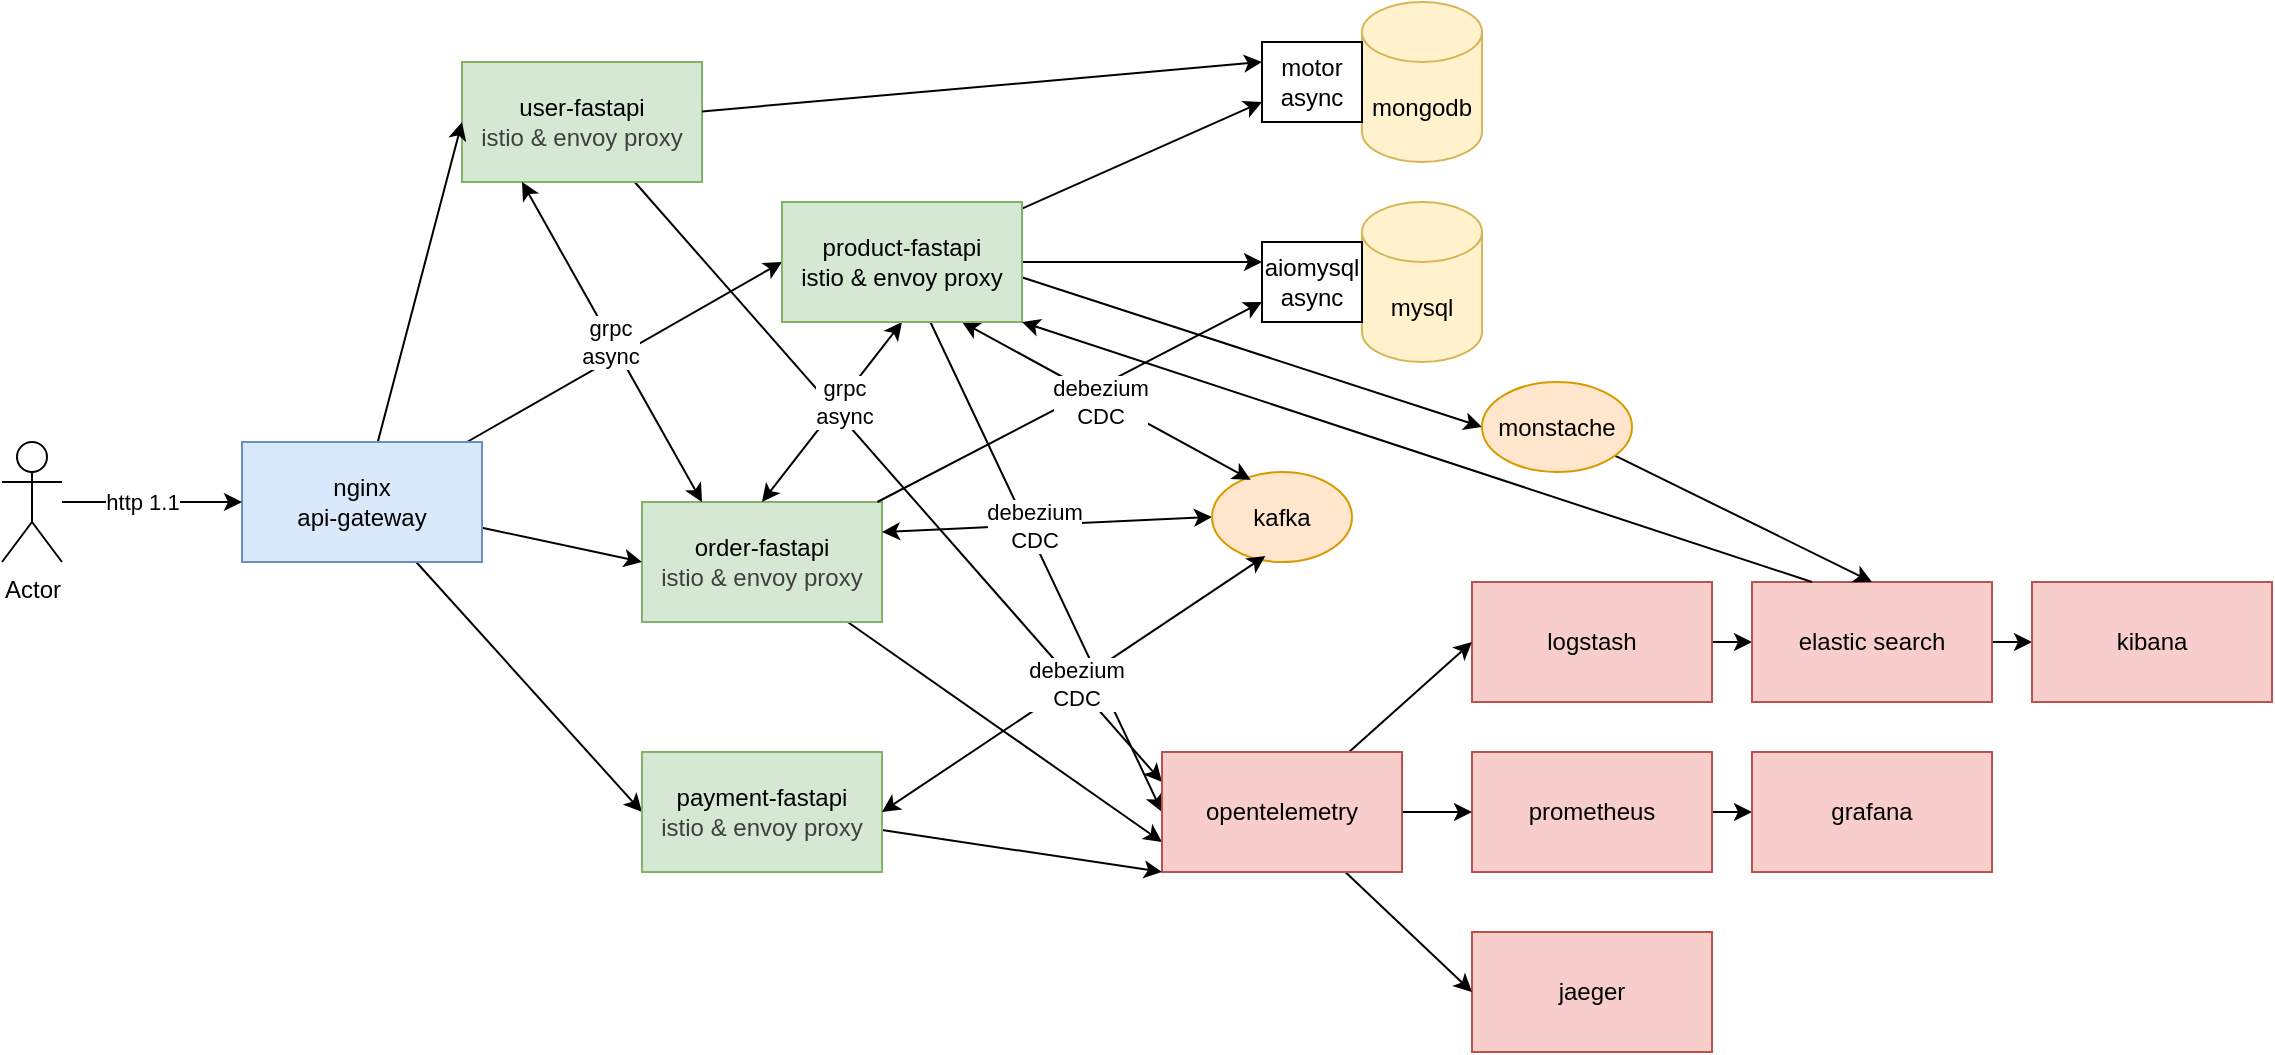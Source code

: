 <mxfile>
    <diagram id="F4_gZdsvj94s5OvQGudf" name="페이지-1">
        <mxGraphModel dx="1401" dy="1072" grid="1" gridSize="10" guides="1" tooltips="1" connect="1" arrows="1" fold="1" page="1" pageScale="1" pageWidth="827" pageHeight="1169" math="0" shadow="0">
            <root>
                <mxCell id="0"/>
                <mxCell id="1" parent="0"/>
                <mxCell id="2" value="mysql" style="shape=cylinder3;whiteSpace=wrap;html=1;boundedLbl=1;backgroundOutline=1;size=15;fillColor=#fff2cc;strokeColor=#d6b656;" parent="1" vertex="1">
                    <mxGeometry x="710" y="190" width="60" height="80" as="geometry"/>
                </mxCell>
                <mxCell id="3" value="mongodb" style="shape=cylinder3;whiteSpace=wrap;html=1;boundedLbl=1;backgroundOutline=1;size=15;fillColor=#fff2cc;strokeColor=#d6b656;" parent="1" vertex="1">
                    <mxGeometry x="710" y="90" width="60" height="80" as="geometry"/>
                </mxCell>
                <mxCell id="54" style="edgeStyle=none;html=1;entryX=0;entryY=0.25;entryDx=0;entryDy=0;" parent="1" source="5" target="51" edge="1">
                    <mxGeometry relative="1" as="geometry"/>
                </mxCell>
                <mxCell id="5" value="user-fastapi&lt;div&gt;&lt;span style=&quot;color: rgb(63, 63, 63);&quot;&gt;istio &amp;amp; envoy proxy&lt;/span&gt;&lt;/div&gt;" style="rounded=0;whiteSpace=wrap;html=1;fillColor=#d5e8d4;strokeColor=#82b366;" parent="1" vertex="1">
                    <mxGeometry x="260" y="120" width="120" height="60" as="geometry"/>
                </mxCell>
                <mxCell id="53" style="edgeStyle=none;html=1;entryX=0;entryY=0.75;entryDx=0;entryDy=0;" parent="1" source="6" target="51" edge="1">
                    <mxGeometry relative="1" as="geometry"/>
                </mxCell>
                <mxCell id="6" value="order-fastapi&lt;div&gt;&lt;span style=&quot;color: rgb(63, 63, 63);&quot;&gt;istio &amp;amp; envoy proxy&lt;/span&gt;&lt;/div&gt;" style="rounded=0;whiteSpace=wrap;html=1;fillColor=#d5e8d4;strokeColor=#82b366;" parent="1" vertex="1">
                    <mxGeometry x="350" y="340" width="120" height="60" as="geometry"/>
                </mxCell>
                <mxCell id="52" style="edgeStyle=none;html=1;entryX=0;entryY=0.5;entryDx=0;entryDy=0;" parent="1" source="7" target="51" edge="1">
                    <mxGeometry relative="1" as="geometry"/>
                </mxCell>
                <mxCell id="8" style="edgeStyle=none;html=1;entryX=0;entryY=0.25;entryDx=0;entryDy=0;" parent="1" source="5" target="48" edge="1">
                    <mxGeometry relative="1" as="geometry"/>
                </mxCell>
                <mxCell id="9" style="edgeStyle=none;html=1;entryX=0;entryY=0.75;entryDx=0;entryDy=0;" parent="1" source="7" target="48" edge="1">
                    <mxGeometry relative="1" as="geometry"/>
                </mxCell>
                <mxCell id="10" style="edgeStyle=none;html=1;entryX=0;entryY=0.25;entryDx=0;entryDy=0;" parent="1" source="7" target="49" edge="1">
                    <mxGeometry relative="1" as="geometry"/>
                </mxCell>
                <mxCell id="11" style="edgeStyle=none;html=1;entryX=0;entryY=0.75;entryDx=0;entryDy=0;" parent="1" source="6" target="49" edge="1">
                    <mxGeometry relative="1" as="geometry"/>
                </mxCell>
                <mxCell id="13" style="edgeStyle=none;html=1;entryX=0;entryY=0.5;entryDx=0;entryDy=0;" parent="1" source="12" target="5" edge="1">
                    <mxGeometry relative="1" as="geometry"/>
                </mxCell>
                <mxCell id="15" style="edgeStyle=none;html=1;entryX=0;entryY=0.5;entryDx=0;entryDy=0;" parent="1" source="12" target="6" edge="1">
                    <mxGeometry relative="1" as="geometry"/>
                </mxCell>
                <mxCell id="71" style="edgeStyle=none;html=1;entryX=0;entryY=0.5;entryDx=0;entryDy=0;" parent="1" source="12" target="7" edge="1">
                    <mxGeometry relative="1" as="geometry"/>
                </mxCell>
                <mxCell id="72" style="edgeStyle=none;html=1;entryX=0;entryY=0.5;entryDx=0;entryDy=0;" parent="1" source="12" target="58" edge="1">
                    <mxGeometry relative="1" as="geometry"/>
                </mxCell>
                <mxCell id="12" value="nginx&lt;div&gt;api-gateway&lt;/div&gt;" style="rounded=0;whiteSpace=wrap;html=1;fillColor=#dae8fc;strokeColor=#6c8ebf;" parent="1" vertex="1">
                    <mxGeometry x="150" y="310" width="120" height="60" as="geometry"/>
                </mxCell>
                <mxCell id="17" style="edgeStyle=none;html=1;entryX=0;entryY=0.5;entryDx=0;entryDy=0;" parent="1" source="16" target="12" edge="1">
                    <mxGeometry relative="1" as="geometry"/>
                </mxCell>
                <mxCell id="30" value="http 1.1" style="edgeLabel;html=1;align=center;verticalAlign=middle;resizable=0;points=[];" parent="17" vertex="1" connectable="0">
                    <mxGeometry x="-0.365" relative="1" as="geometry">
                        <mxPoint x="11" as="offset"/>
                    </mxGeometry>
                </mxCell>
                <mxCell id="16" value="Actor" style="shape=umlActor;verticalLabelPosition=bottom;verticalAlign=top;html=1;outlineConnect=0;" parent="1" vertex="1">
                    <mxGeometry x="30" y="310" width="30" height="60" as="geometry"/>
                </mxCell>
                <mxCell id="25" style="edgeStyle=none;html=1;entryX=0;entryY=0.5;entryDx=0;entryDy=0;" parent="1" source="18" target="19" edge="1">
                    <mxGeometry relative="1" as="geometry"/>
                </mxCell>
                <mxCell id="18" value="logstash" style="rounded=0;whiteSpace=wrap;html=1;fillColor=#f8cecc;strokeColor=#b85450;" parent="1" vertex="1">
                    <mxGeometry x="765" y="380" width="120" height="60" as="geometry"/>
                </mxCell>
                <mxCell id="26" style="edgeStyle=none;html=1;" parent="1" source="19" target="20" edge="1">
                    <mxGeometry relative="1" as="geometry"/>
                </mxCell>
                <mxCell id="19" value="elastic search" style="rounded=0;whiteSpace=wrap;html=1;fillColor=#f8cecc;strokeColor=#b85450;" parent="1" vertex="1">
                    <mxGeometry x="905" y="380" width="120" height="60" as="geometry"/>
                </mxCell>
                <mxCell id="20" value="kibana" style="rounded=0;whiteSpace=wrap;html=1;fillColor=#f8cecc;strokeColor=#b85450;" parent="1" vertex="1">
                    <mxGeometry x="1045" y="380" width="120" height="60" as="geometry"/>
                </mxCell>
                <mxCell id="21" value="" style="endArrow=classic;startArrow=classic;html=1;entryX=0.5;entryY=1;entryDx=0;entryDy=0;exitX=0.5;exitY=0;exitDx=0;exitDy=0;" parent="1" source="6" target="7" edge="1">
                    <mxGeometry width="50" height="50" relative="1" as="geometry">
                        <mxPoint x="390" y="460" as="sourcePoint"/>
                        <mxPoint x="440" y="420" as="targetPoint"/>
                    </mxGeometry>
                </mxCell>
                <mxCell id="24" value="grpc&lt;div&gt;async&lt;/div&gt;" style="edgeLabel;html=1;align=center;verticalAlign=middle;resizable=0;points=[];" parent="21" vertex="1" connectable="0">
                    <mxGeometry x="0.13" y="-1" relative="1" as="geometry">
                        <mxPoint as="offset"/>
                    </mxGeometry>
                </mxCell>
                <mxCell id="22" value="" style="endArrow=classic;startArrow=classic;html=1;entryX=0.25;entryY=1;entryDx=0;entryDy=0;exitX=0.25;exitY=0;exitDx=0;exitDy=0;" parent="1" source="6" target="5" edge="1">
                    <mxGeometry width="50" height="50" relative="1" as="geometry">
                        <mxPoint x="500" y="430" as="sourcePoint"/>
                        <mxPoint x="440" y="420" as="targetPoint"/>
                    </mxGeometry>
                </mxCell>
                <mxCell id="23" value="grpc&lt;div&gt;async&lt;/div&gt;" style="edgeLabel;html=1;align=center;verticalAlign=middle;resizable=0;points=[];" parent="22" vertex="1" connectable="0">
                    <mxGeometry x="0.022" y="2" relative="1" as="geometry">
                        <mxPoint x="2" y="1" as="offset"/>
                    </mxGeometry>
                </mxCell>
                <mxCell id="28" value="" style="endArrow=classic;startArrow=classic;html=1;exitX=1;exitY=0.25;exitDx=0;exitDy=0;entryX=0;entryY=0.5;entryDx=0;entryDy=0;" parent="1" source="6" target="27" edge="1">
                    <mxGeometry width="50" height="50" relative="1" as="geometry">
                        <mxPoint x="390" y="470" as="sourcePoint"/>
                        <mxPoint x="440" y="420" as="targetPoint"/>
                    </mxGeometry>
                </mxCell>
                <mxCell id="61" value="&lt;br&gt;&lt;div&gt;&lt;br&gt;&lt;/div&gt;" style="edgeLabel;html=1;align=center;verticalAlign=middle;resizable=0;points=[];" parent="28" vertex="1" connectable="0">
                    <mxGeometry x="-0.019" y="-2" relative="1" as="geometry">
                        <mxPoint as="offset"/>
                    </mxGeometry>
                </mxCell>
                <mxCell id="62" value="&lt;span style=&quot;color: rgb(0, 0, 0);&quot;&gt;debezium&lt;/span&gt;&lt;br&gt;&lt;span style=&quot;color: rgb(0, 0, 0);&quot;&gt;CDC&lt;/span&gt;" style="edgeLabel;html=1;align=center;verticalAlign=middle;resizable=0;points=[];" parent="28" vertex="1" connectable="0">
                    <mxGeometry x="-0.087" relative="1" as="geometry">
                        <mxPoint as="offset"/>
                    </mxGeometry>
                </mxCell>
                <mxCell id="39" style="edgeStyle=none;html=1;entryX=0;entryY=0.5;entryDx=0;entryDy=0;" parent="1" source="37" target="38" edge="1">
                    <mxGeometry relative="1" as="geometry"/>
                </mxCell>
                <mxCell id="37" value="prometheus" style="rounded=0;whiteSpace=wrap;html=1;fillColor=#f8cecc;strokeColor=#b85450;" parent="1" vertex="1">
                    <mxGeometry x="765" y="465" width="120" height="60" as="geometry"/>
                </mxCell>
                <mxCell id="38" value="grafana" style="rounded=0;whiteSpace=wrap;html=1;fillColor=#f8cecc;strokeColor=#b85450;" parent="1" vertex="1">
                    <mxGeometry x="905" y="465" width="120" height="60" as="geometry"/>
                </mxCell>
                <mxCell id="43" value="jaeger" style="rounded=0;whiteSpace=wrap;html=1;fillColor=#f8cecc;strokeColor=#b85450;" parent="1" vertex="1">
                    <mxGeometry x="765" y="555" width="120" height="60" as="geometry"/>
                </mxCell>
                <mxCell id="48" value="motor&lt;div&gt;async&lt;/div&gt;" style="rounded=0;whiteSpace=wrap;html=1;" parent="1" vertex="1">
                    <mxGeometry x="660" y="110" width="50" height="40" as="geometry"/>
                </mxCell>
                <mxCell id="49" value="aiomysql&lt;div&gt;async&lt;/div&gt;" style="rounded=0;whiteSpace=wrap;html=1;" parent="1" vertex="1">
                    <mxGeometry x="660" y="210" width="50" height="40" as="geometry"/>
                </mxCell>
                <mxCell id="55" style="edgeStyle=none;html=1;entryX=0;entryY=0.5;entryDx=0;entryDy=0;" parent="1" source="51" target="18" edge="1">
                    <mxGeometry relative="1" as="geometry"/>
                </mxCell>
                <mxCell id="56" style="edgeStyle=none;html=1;entryX=0;entryY=0.5;entryDx=0;entryDy=0;" parent="1" source="51" target="37" edge="1">
                    <mxGeometry relative="1" as="geometry"/>
                </mxCell>
                <mxCell id="57" style="edgeStyle=none;html=1;entryX=0;entryY=0.5;entryDx=0;entryDy=0;" parent="1" source="51" target="43" edge="1">
                    <mxGeometry relative="1" as="geometry"/>
                </mxCell>
                <mxCell id="51" value="opentelemetry" style="rounded=0;whiteSpace=wrap;html=1;fillColor=#f8cecc;strokeColor=#b85450;" parent="1" vertex="1">
                    <mxGeometry x="610" y="465" width="120" height="60" as="geometry"/>
                </mxCell>
                <mxCell id="70" style="edgeStyle=none;html=1;entryX=0;entryY=1;entryDx=0;entryDy=0;" parent="1" source="58" target="51" edge="1">
                    <mxGeometry relative="1" as="geometry"/>
                </mxCell>
                <mxCell id="58" value="payment-fastapi&lt;div&gt;&lt;span style=&quot;color: rgb(63, 63, 63);&quot;&gt;istio &amp;amp; envoy proxy&lt;/span&gt;&lt;/div&gt;" style="rounded=0;whiteSpace=wrap;html=1;fillColor=#d5e8d4;strokeColor=#82b366;" parent="1" vertex="1">
                    <mxGeometry x="350" y="465" width="120" height="60" as="geometry"/>
                </mxCell>
                <mxCell id="27" value="kafka" style="ellipse;whiteSpace=wrap;html=1;fillColor=#ffe6cc;strokeColor=#d79b00;" parent="1" vertex="1">
                    <mxGeometry x="635" y="325" width="70" height="45" as="geometry"/>
                </mxCell>
                <mxCell id="66" value="" style="endArrow=classic;startArrow=classic;html=1;exitX=0.75;exitY=1;exitDx=0;exitDy=0;entryX=0.276;entryY=0.086;entryDx=0;entryDy=0;entryPerimeter=0;" parent="1" source="7" target="27" edge="1">
                    <mxGeometry width="50" height="50" relative="1" as="geometry">
                        <mxPoint x="550" y="440" as="sourcePoint"/>
                        <mxPoint x="600" y="390" as="targetPoint"/>
                    </mxGeometry>
                </mxCell>
                <mxCell id="67" value="&lt;span style=&quot;color: rgb(0, 0, 0);&quot;&gt;debezium&lt;/span&gt;&lt;br&gt;&lt;span style=&quot;color: rgb(0, 0, 0);&quot;&gt;CDC&lt;/span&gt;" style="edgeLabel;html=1;align=center;verticalAlign=middle;resizable=0;points=[];" parent="66" vertex="1" connectable="0">
                    <mxGeometry x="-0.027" y="-2" relative="1" as="geometry">
                        <mxPoint as="offset"/>
                    </mxGeometry>
                </mxCell>
                <mxCell id="68" value="" style="endArrow=classic;startArrow=classic;html=1;exitX=1;exitY=0.5;exitDx=0;exitDy=0;entryX=0.382;entryY=0.932;entryDx=0;entryDy=0;entryPerimeter=0;" parent="1" source="58" target="27" edge="1">
                    <mxGeometry width="50" height="50" relative="1" as="geometry">
                        <mxPoint x="550" y="440" as="sourcePoint"/>
                        <mxPoint x="600" y="390" as="targetPoint"/>
                    </mxGeometry>
                </mxCell>
                <mxCell id="69" value="&lt;span style=&quot;color: rgb(0, 0, 0);&quot;&gt;debezium&lt;/span&gt;&lt;br&gt;&lt;span style=&quot;color: rgb(0, 0, 0);&quot;&gt;CDC&lt;/span&gt;" style="edgeLabel;html=1;align=center;verticalAlign=middle;resizable=0;points=[];" parent="68" vertex="1" connectable="0">
                    <mxGeometry x="0.008" relative="1" as="geometry">
                        <mxPoint as="offset"/>
                    </mxGeometry>
                </mxCell>
                <mxCell id="74" style="edgeStyle=none;html=1;entryX=0;entryY=0.5;entryDx=0;entryDy=0;exitX=0.999;exitY=0.627;exitDx=0;exitDy=0;exitPerimeter=0;" parent="1" source="7" target="73" edge="1">
                    <mxGeometry relative="1" as="geometry"/>
                </mxCell>
                <mxCell id="7" value="product-fastapi&lt;div&gt;istio &amp;amp; envoy proxy&lt;/div&gt;" style="rounded=0;whiteSpace=wrap;html=1;fillColor=#d5e8d4;strokeColor=#82b366;" parent="1" vertex="1">
                    <mxGeometry x="420" y="190" width="120" height="60" as="geometry"/>
                </mxCell>
                <mxCell id="75" style="edgeStyle=none;html=1;entryX=0.5;entryY=0;entryDx=0;entryDy=0;" parent="1" source="73" target="19" edge="1">
                    <mxGeometry relative="1" as="geometry"/>
                </mxCell>
                <mxCell id="73" value="monstache" style="ellipse;whiteSpace=wrap;html=1;fillColor=#ffe6cc;strokeColor=#d79b00;" parent="1" vertex="1">
                    <mxGeometry x="770" y="280" width="75" height="45" as="geometry"/>
                </mxCell>
                <mxCell id="76" value="" style="endArrow=classic;html=1;exitX=0.25;exitY=0;exitDx=0;exitDy=0;entryX=1;entryY=1;entryDx=0;entryDy=0;jumpStyle=none;" edge="1" parent="1" source="19" target="7">
                    <mxGeometry width="50" height="50" relative="1" as="geometry">
                        <mxPoint x="690" y="580" as="sourcePoint"/>
                        <mxPoint x="740" y="530" as="targetPoint"/>
                    </mxGeometry>
                </mxCell>
            </root>
        </mxGraphModel>
    </diagram>
</mxfile>